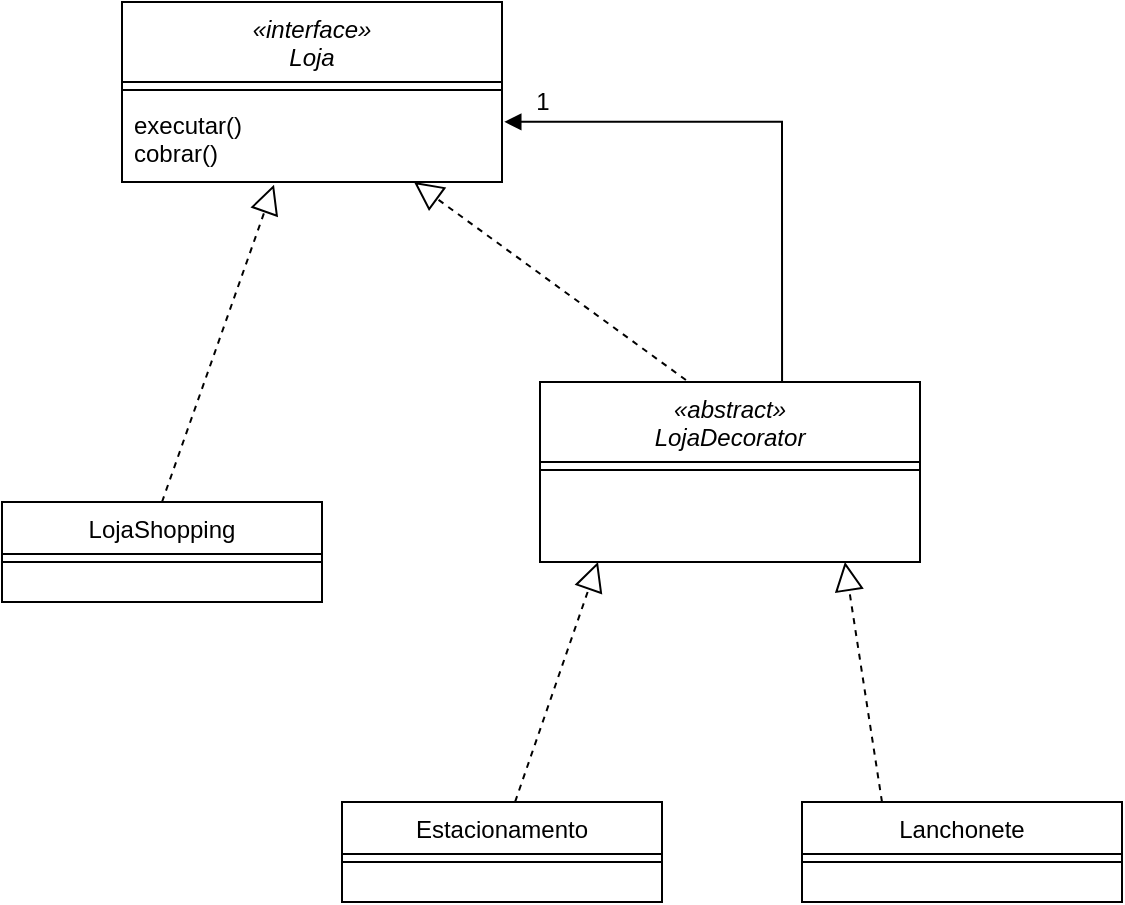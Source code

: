 <mxfile version="20.5.2" type="github"><diagram id="C5RBs43oDa-KdzZeNtuy" name="Page-1"><mxGraphModel dx="782" dy="1641" grid="1" gridSize="10" guides="1" tooltips="1" connect="1" arrows="1" fold="1" page="1" pageScale="1" pageWidth="827" pageHeight="1169" math="0" shadow="0"><root><mxCell id="WIyWlLk6GJQsqaUBKTNV-0"/><mxCell id="WIyWlLk6GJQsqaUBKTNV-1" parent="WIyWlLk6GJQsqaUBKTNV-0"/><mxCell id="KV0z5ivdttHeX8C22bq6-24" value="«interface»&#10;Loja" style="swimlane;fontStyle=2;align=center;verticalAlign=top;childLayout=stackLayout;horizontal=1;startSize=40;horizontalStack=0;resizeParent=1;resizeLast=0;collapsible=1;marginBottom=0;rounded=0;shadow=0;strokeWidth=1;" parent="WIyWlLk6GJQsqaUBKTNV-1" vertex="1"><mxGeometry x="110" y="-410" width="190" height="90" as="geometry"><mxRectangle x="220" y="120" width="160" height="26" as="alternateBounds"/></mxGeometry></mxCell><mxCell id="KV0z5ivdttHeX8C22bq6-25" value="" style="line;html=1;strokeWidth=1;align=left;verticalAlign=middle;spacingTop=-1;spacingLeft=3;spacingRight=3;rotatable=0;labelPosition=right;points=[];portConstraint=eastwest;" parent="KV0z5ivdttHeX8C22bq6-24" vertex="1"><mxGeometry y="40" width="190" height="8" as="geometry"/></mxCell><mxCell id="KV0z5ivdttHeX8C22bq6-26" value="executar()&#10;cobrar()" style="text;align=left;verticalAlign=top;spacingLeft=4;spacingRight=4;overflow=hidden;rotatable=0;points=[[0,0.5],[1,0.5]];portConstraint=eastwest;" parent="KV0z5ivdttHeX8C22bq6-24" vertex="1"><mxGeometry y="48" width="190" height="42" as="geometry"/></mxCell><mxCell id="KV0z5ivdttHeX8C22bq6-27" value="Estacionamento" style="swimlane;fontStyle=0;align=center;verticalAlign=top;childLayout=stackLayout;horizontal=1;startSize=26;horizontalStack=0;resizeParent=1;resizeLast=0;collapsible=1;marginBottom=0;rounded=0;shadow=0;strokeWidth=1;" parent="WIyWlLk6GJQsqaUBKTNV-1" vertex="1"><mxGeometry x="220" y="-10" width="160" height="50" as="geometry"><mxRectangle x="340" y="380" width="170" height="26" as="alternateBounds"/></mxGeometry></mxCell><mxCell id="KV0z5ivdttHeX8C22bq6-28" value="" style="line;html=1;strokeWidth=1;align=left;verticalAlign=middle;spacingTop=-1;spacingLeft=3;spacingRight=3;rotatable=0;labelPosition=right;points=[];portConstraint=eastwest;" parent="KV0z5ivdttHeX8C22bq6-27" vertex="1"><mxGeometry y="26" width="160" height="8" as="geometry"/></mxCell><mxCell id="KV0z5ivdttHeX8C22bq6-29" value="Lanchonete" style="swimlane;fontStyle=0;align=center;verticalAlign=top;childLayout=stackLayout;horizontal=1;startSize=26;horizontalStack=0;resizeParent=1;resizeLast=0;collapsible=1;marginBottom=0;rounded=0;shadow=0;strokeWidth=1;" parent="WIyWlLk6GJQsqaUBKTNV-1" vertex="1"><mxGeometry x="450" y="-10" width="160" height="50" as="geometry"><mxRectangle x="340" y="380" width="170" height="26" as="alternateBounds"/></mxGeometry></mxCell><mxCell id="KV0z5ivdttHeX8C22bq6-30" value="" style="line;html=1;strokeWidth=1;align=left;verticalAlign=middle;spacingTop=-1;spacingLeft=3;spacingRight=3;rotatable=0;labelPosition=right;points=[];portConstraint=eastwest;" parent="KV0z5ivdttHeX8C22bq6-29" vertex="1"><mxGeometry y="26" width="160" height="8" as="geometry"/></mxCell><mxCell id="HXJB8kGBGRY_quozxeMM-0" value="«abstract»&#10;LojaDecorator" style="swimlane;fontStyle=2;align=center;verticalAlign=top;childLayout=stackLayout;horizontal=1;startSize=40;horizontalStack=0;resizeParent=1;resizeLast=0;collapsible=1;marginBottom=0;rounded=0;shadow=0;strokeWidth=1;" parent="WIyWlLk6GJQsqaUBKTNV-1" vertex="1"><mxGeometry x="319" y="-220" width="190" height="90" as="geometry"><mxRectangle x="220" y="120" width="160" height="26" as="alternateBounds"/></mxGeometry></mxCell><mxCell id="HXJB8kGBGRY_quozxeMM-1" value="" style="line;html=1;strokeWidth=1;align=left;verticalAlign=middle;spacingTop=-1;spacingLeft=3;spacingRight=3;rotatable=0;labelPosition=right;points=[];portConstraint=eastwest;" parent="HXJB8kGBGRY_quozxeMM-0" vertex="1"><mxGeometry y="40" width="190" height="8" as="geometry"/></mxCell><mxCell id="HXJB8kGBGRY_quozxeMM-3" value="LojaShopping" style="swimlane;fontStyle=0;align=center;verticalAlign=top;childLayout=stackLayout;horizontal=1;startSize=26;horizontalStack=0;resizeParent=1;resizeLast=0;collapsible=1;marginBottom=0;rounded=0;shadow=0;strokeWidth=1;" parent="WIyWlLk6GJQsqaUBKTNV-1" vertex="1"><mxGeometry x="50" y="-160" width="160" height="50" as="geometry"><mxRectangle x="340" y="380" width="170" height="26" as="alternateBounds"/></mxGeometry></mxCell><mxCell id="HXJB8kGBGRY_quozxeMM-4" value="" style="line;html=1;strokeWidth=1;align=left;verticalAlign=middle;spacingTop=-1;spacingLeft=3;spacingRight=3;rotatable=0;labelPosition=right;points=[];portConstraint=eastwest;" parent="HXJB8kGBGRY_quozxeMM-3" vertex="1"><mxGeometry y="26" width="160" height="8" as="geometry"/></mxCell><mxCell id="HXJB8kGBGRY_quozxeMM-5" value="" style="endArrow=block;dashed=1;endFill=0;endSize=12;html=1;rounded=0;exitX=0.5;exitY=0;exitDx=0;exitDy=0;entryX=0.4;entryY=1.033;entryDx=0;entryDy=0;entryPerimeter=0;" parent="WIyWlLk6GJQsqaUBKTNV-1" source="HXJB8kGBGRY_quozxeMM-3" target="KV0z5ivdttHeX8C22bq6-26" edge="1"><mxGeometry width="160" relative="1" as="geometry"><mxPoint x="70" y="-230" as="sourcePoint"/><mxPoint x="230" y="-230" as="targetPoint"/></mxGeometry></mxCell><mxCell id="HXJB8kGBGRY_quozxeMM-6" value="" style="endArrow=block;dashed=1;endFill=0;endSize=12;html=1;rounded=0;exitX=0.384;exitY=-0.011;exitDx=0;exitDy=0;entryX=0.4;entryY=1.033;entryDx=0;entryDy=0;entryPerimeter=0;exitPerimeter=0;" parent="WIyWlLk6GJQsqaUBKTNV-1" source="HXJB8kGBGRY_quozxeMM-0" edge="1"><mxGeometry width="160" relative="1" as="geometry"><mxPoint x="200" y="-161.39" as="sourcePoint"/><mxPoint x="256" y="-320.004" as="targetPoint"/></mxGeometry></mxCell><mxCell id="HXJB8kGBGRY_quozxeMM-7" value="" style="endArrow=block;endFill=1;html=1;edgeStyle=orthogonalEdgeStyle;align=left;verticalAlign=top;rounded=0;entryX=1.006;entryY=0.283;entryDx=0;entryDy=0;entryPerimeter=0;exitX=0.637;exitY=0;exitDx=0;exitDy=0;exitPerimeter=0;" parent="WIyWlLk6GJQsqaUBKTNV-1" source="HXJB8kGBGRY_quozxeMM-0" target="KV0z5ivdttHeX8C22bq6-26" edge="1"><mxGeometry x="-1" relative="1" as="geometry"><mxPoint x="450" y="-310" as="sourcePoint"/><mxPoint x="340" y="-210" as="targetPoint"/></mxGeometry></mxCell><mxCell id="HXJB8kGBGRY_quozxeMM-10" value="1" style="text;html=1;align=center;verticalAlign=middle;resizable=0;points=[];autosize=1;strokeColor=none;fillColor=none;" parent="WIyWlLk6GJQsqaUBKTNV-1" vertex="1"><mxGeometry x="305" y="-375" width="30" height="30" as="geometry"/></mxCell><mxCell id="HXJB8kGBGRY_quozxeMM-11" value="" style="endArrow=block;dashed=1;endFill=0;endSize=12;html=1;rounded=0;exitX=0.541;exitY=-0.002;exitDx=0;exitDy=0;entryX=0.4;entryY=1.033;entryDx=0;entryDy=0;entryPerimeter=0;exitPerimeter=0;" parent="WIyWlLk6GJQsqaUBKTNV-1" source="KV0z5ivdttHeX8C22bq6-27" edge="1"><mxGeometry width="160" relative="1" as="geometry"><mxPoint x="292" y="28.61" as="sourcePoint"/><mxPoint x="348" y="-130.004" as="targetPoint"/></mxGeometry></mxCell><mxCell id="HXJB8kGBGRY_quozxeMM-12" value="" style="endArrow=block;dashed=1;endFill=0;endSize=12;html=1;rounded=0;exitX=0.25;exitY=0;exitDx=0;exitDy=0;entryX=0.4;entryY=1.033;entryDx=0;entryDy=0;entryPerimeter=0;" parent="WIyWlLk6GJQsqaUBKTNV-1" source="KV0z5ivdttHeX8C22bq6-29" edge="1"><mxGeometry width="160" relative="1" as="geometry"><mxPoint x="430.0" y="-10.1" as="sourcePoint"/><mxPoint x="471.44" y="-130.004" as="targetPoint"/></mxGeometry></mxCell></root></mxGraphModel></diagram></mxfile>